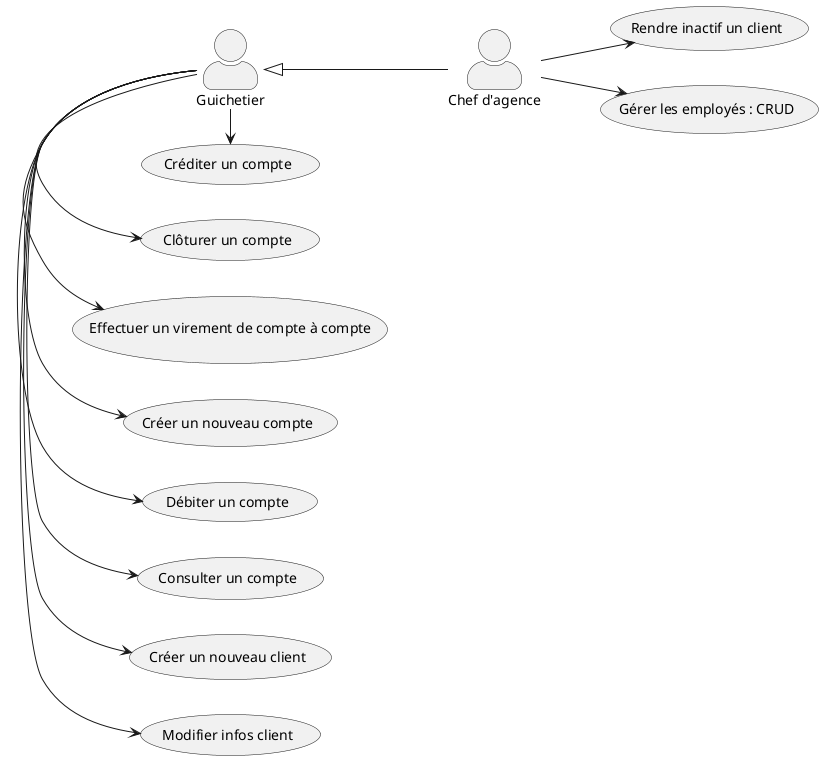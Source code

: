 @startuml usecase_v0_besoins
left to right direction
skinparam actorStyle awesome
"Guichetier" as G
"Chef d'agence" as C
:G: -> (Modifier infos client)
:G: -> (Créer un nouveau client)
:G: -> (Consulter un compte)
:G: -> (Débiter un compte)
:G: -> (Créer un nouveau compte)
:G: -> (Effectuer un virement de compte à compte)
:G: -> (Clôturer un compte)
:G: -> (Créditer un compte)

G <|-- C

:C: --> (Rendre inactif un client)
:C: --> (Gérer les employés : CRUD)

@enduml